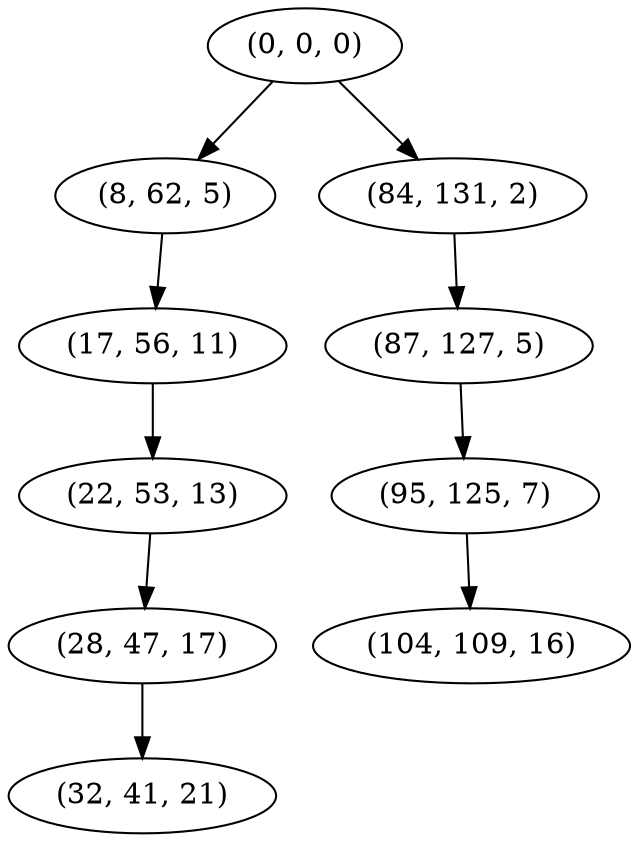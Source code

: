digraph tree {
    "(0, 0, 0)";
    "(8, 62, 5)";
    "(17, 56, 11)";
    "(22, 53, 13)";
    "(28, 47, 17)";
    "(32, 41, 21)";
    "(84, 131, 2)";
    "(87, 127, 5)";
    "(95, 125, 7)";
    "(104, 109, 16)";
    "(0, 0, 0)" -> "(8, 62, 5)";
    "(0, 0, 0)" -> "(84, 131, 2)";
    "(8, 62, 5)" -> "(17, 56, 11)";
    "(17, 56, 11)" -> "(22, 53, 13)";
    "(22, 53, 13)" -> "(28, 47, 17)";
    "(28, 47, 17)" -> "(32, 41, 21)";
    "(84, 131, 2)" -> "(87, 127, 5)";
    "(87, 127, 5)" -> "(95, 125, 7)";
    "(95, 125, 7)" -> "(104, 109, 16)";
}
